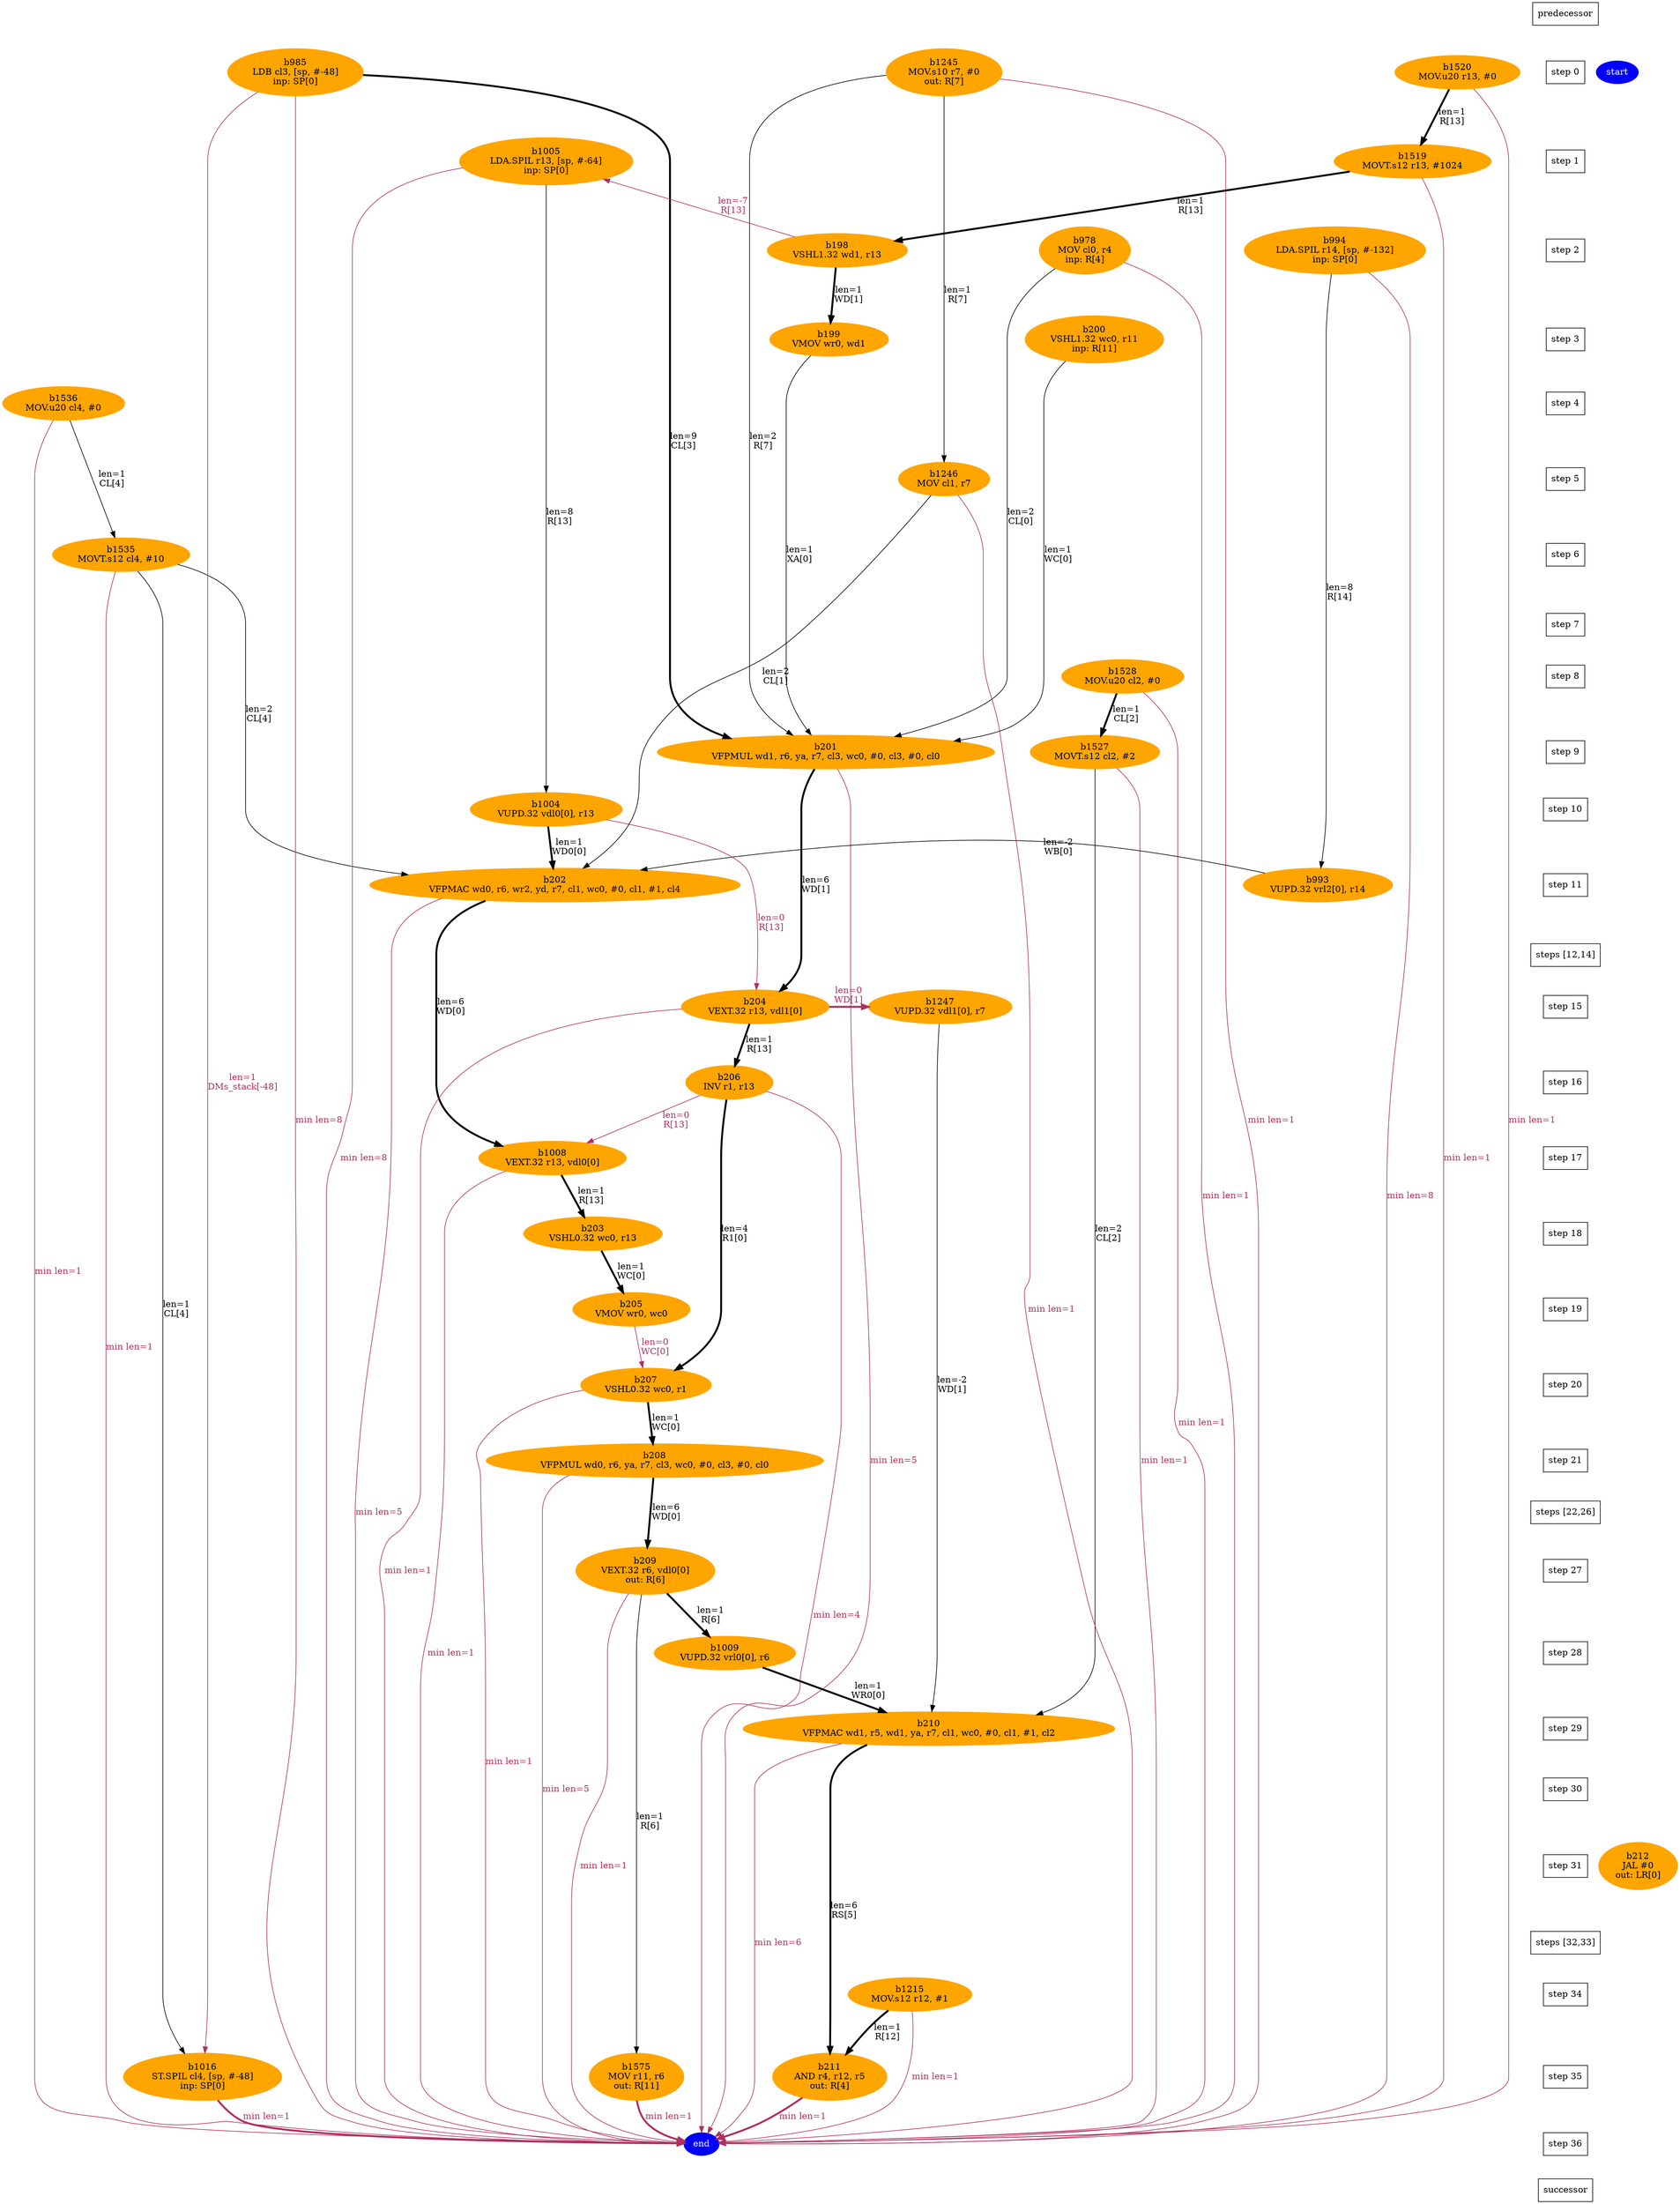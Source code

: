 digraph N {
 b198[color=orange,fontcolor=black,style=filled,label="b198\nVSHL1.32 wd1, r13"];  {rank=same; S2;  b198;}
 b199[color=orange,fontcolor=black,style=filled,label="b199\nVMOV wr0, wd1"];  {rank=same; S3;  b199;}
 b200[color=orange,fontcolor=black,style=filled,label="b200\nVSHL1.32 wc0, r11\ninp: R[11]"];  {rank=same; S3;  b200;}
 b201[color=orange,fontcolor=black,style=filled,label="b201\nVFPMUL wd1, r6, ya, r7, cl3, wc0, #0, cl3, #0, cl0"];  {rank=same; S9;  b201;}
 b202[color=orange,fontcolor=black,style=filled,label="b202\nVFPMAC wd0, r6, wr2, yd, r7, cl1, wc0, #0, cl1, #1, cl4"];  {rank=same; S11;  b202;}
 b203[color=orange,fontcolor=black,style=filled,label="b203\nVSHL0.32 wc0, r13"];  {rank=same; S18;  b203;}
 b204[color=orange,fontcolor=black,style=filled,label="b204\nVEXT.32 r13, vdl1[0]"];  {rank=same; S15;  b204;}
 b205[color=orange,fontcolor=black,style=filled,label="b205\nVMOV wr0, wc0"];  {rank=same; S19;  b205;}
 b206[color=orange,fontcolor=black,style=filled,label="b206\nINV r1, r13"];  {rank=same; S16;  b206;}
 b207[color=orange,fontcolor=black,style=filled,label="b207\nVSHL0.32 wc0, r1"];  {rank=same; S20;  b207;}
 b208[color=orange,fontcolor=black,style=filled,label="b208\nVFPMUL wd0, r6, ya, r7, cl3, wc0, #0, cl3, #0, cl0"];  {rank=same; S21;  b208;}
 b209[color=orange,fontcolor=black,style=filled,label="b209\nVEXT.32 r6, vdl0[0]\nout: R[6]"];  {rank=same; S27;  b209;}
 b210[color=orange,fontcolor=black,style=filled,label="b210\nVFPMAC wd1, r5, wd1, ya, r7, cl1, wc0, #0, cl1, #1, cl2"];  {rank=same; S29;  b210;}
 b212[color=orange,fontcolor=black,style=filled,label="b212\nJAL #0\nout: LR[0]"];  {rank=same; S31;  b212;}
 b1245[color=orange,fontcolor=black,style=filled,label="b1245\nMOV.s10 r7, #0\nout: R[7]"];  {rank=same; S0;  b1245;}
 b1519[color=orange,fontcolor=black,style=filled,label="b1519\nMOVT.s12 r13, #1024"];  {rank=same; S1;  b1519;}
 b1520[color=orange,fontcolor=black,style=filled,label="b1520\nMOV.u20 r13, #0"];  {rank=same; S0;  b1520;}
 b1527[color=orange,fontcolor=black,style=filled,label="b1527\nMOVT.s12 cl2, #2"];  {rank=same; S9;  b1527;}
 b1528[color=orange,fontcolor=black,style=filled,label="b1528\nMOV.u20 cl2, #0"];  {rank=same; S8;  b1528;}
 b1535[color=orange,fontcolor=black,style=filled,label="b1535\nMOVT.s12 cl4, #10"];  {rank=same; S6;  b1535;}
 b1536[color=orange,fontcolor=black,style=filled,label="b1536\nMOV.u20 cl4, #0"];  {rank=same; S4;  b1536;}
 b978[color=orange,fontcolor=black,style=filled,label="b978\nMOV cl0, r4\ninp: R[4]"];  {rank=same; S2;  b978;}
 b985[color=orange,fontcolor=black,style=filled,label="b985\nLDB cl3, [sp, #-48]\ninp: SP[0]"];  {rank=same; S0;  b985;}
 b993[color=orange,fontcolor=black,style=filled,label="b993\nVUPD.32 vrl2[0], r14"];  {rank=same; S11;  b993;}
 b994[color=orange,fontcolor=black,style=filled,label="b994\nLDA.SPIL r14, [sp, #-132]\ninp: SP[0]"];  {rank=same; S2;  b994;}
 b1004[color=orange,fontcolor=black,style=filled,label="b1004\nVUPD.32 vdl0[0], r13"];  {rank=same; S10;  b1004;}
 b1005[color=orange,fontcolor=black,style=filled,label="b1005\nLDA.SPIL r13, [sp, #-64]\ninp: SP[0]"];  {rank=same; S1;  b1005;}
 b1008[color=orange,fontcolor=black,style=filled,label="b1008\nVEXT.32 r13, vdl0[0]"];  {rank=same; S17;  b1008;}
 b1009[color=orange,fontcolor=black,style=filled,label="b1009\nVUPD.32 vrl0[0], r6"];  {rank=same; S28;  b1009;}
 b1246[color=orange,fontcolor=black,style=filled,label="b1246\nMOV cl1, r7"];  {rank=same; S5;  b1246;}
 b1247[color=orange,fontcolor=black,style=filled,label="b1247\nVUPD.32 vdl1[0], r7"];  {rank=same; S15;  b1247;}
 b211[color=orange,fontcolor=black,style=filled,label="b211\nAND r4, r12, r5\nout: R[4]"];  {rank=same; S35;  b211;}
 b1215[color=orange,fontcolor=black,style=filled,label="b1215\nMOV.s12 r12, #1"];  {rank=same; S34;  b1215;}
 b1016[color=orange,fontcolor=black,style=filled,label="b1016\nST.SPIL cl4, [sp, #-48]\ninp: SP[0]"];  {rank=same; S35;  b1016;}
 b1575[color=orange,fontcolor=black,style=filled,label="b1575\nMOV r11, r6\nout: R[11]"];  {rank=same; S35;  b1575;}
 start [color=blue,fontcolor=white,style=filled,label="start"];  {rank=same; S0;  start;}
 end [color=blue,fontcolor=white,style=filled,label="end"];  {rank=same; S36;  end;}
   b1005 -> b198 [color=maroon,fontcolor=maroon,label="len=-7\nR[13]",weight=1000,dir=back];
   b198 -> b199 [color=black,fontcolor=black,penwidth=3,label="len=1\nWD[1]",weight=1000];
   b199 -> b201 [color=black,fontcolor=black,label="len=1\nXA[0]",weight=1000];
   b200 -> b201 [color=black,fontcolor=black,label="len=1\nWC[0]",weight=1000];
   b201 -> b204 [color=black,fontcolor=black,penwidth=3,label="len=6\nWD[1]",weight=1000];
   b201 -> end [color=maroon,fontcolor=maroon,label="min len=5",weight=1000];
   b202 -> b1008 [color=black,fontcolor=black,penwidth=3,label="len=6\nWD[0]",weight=1000];
   b202 -> end [color=maroon,fontcolor=maroon,label="min len=5",weight=1000];
   b203 -> b205 [color=black,fontcolor=black,penwidth=3,label="len=1\nWC[0]",weight=1000];
   b204 -> b1247 [color=maroon,fontcolor=maroon,penwidth=3,label="len=0\nWD[1]",weight=1000];
   b204 -> b206 [color=black,fontcolor=black,penwidth=3,label="len=1\nR[13]",weight=1000];
   b204 -> end [color=maroon,fontcolor=maroon,label="min len=1",weight=1000];
   b205 -> b207 [color=maroon,fontcolor=maroon,label="len=0\nWC[0]",weight=1000];
   b206 -> b1008 [color=maroon,fontcolor=maroon,label="len=0\nR[13]",weight=1000];
   b206 -> b207 [color=black,fontcolor=black,penwidth=3,label="len=4\nR1[0]",weight=1000];
   b206 -> end [color=maroon,fontcolor=maroon,label="min len=4",weight=1000];
   b207 -> b208 [color=black,fontcolor=black,penwidth=3,label="len=1\nWC[0]",weight=1000];
   b207 -> end [color=maroon,fontcolor=maroon,label="min len=1",weight=1000];
   b208 -> b209 [color=black,fontcolor=black,penwidth=3,label="len=6\nWD[0]",weight=1000];
   b208 -> end [color=maroon,fontcolor=maroon,label="min len=5",weight=1000];
   b209 -> b1009 [color=black,fontcolor=black,penwidth=3,label="len=1\nR[6]",weight=1000];
   b209 -> b1575 [color=black,fontcolor=black,label="len=1\nR[6]",weight=1000];
   b209 -> end [color=maroon,fontcolor=maroon,label="min len=1",weight=1000];
   b210 -> b211 [color=black,fontcolor=black,penwidth=3,label="len=6\nRS[5]",weight=1000];
   b210 -> end [color=maroon,fontcolor=maroon,label="min len=6",weight=1000];
   b1245 -> b1246 [color=black,fontcolor=black,label="len=1\nR[7]",weight=1000];
   b1245 -> b201 [color=black,fontcolor=black,label="len=2\nR[7]",weight=1000];
   b1245 -> end [color=maroon,fontcolor=maroon,label="min len=1",weight=1000];
   b1519 -> b198 [color=black,fontcolor=black,penwidth=3,label="len=1\nR[13]",weight=1000];
   b1519 -> end [color=maroon,fontcolor=maroon,label="min len=1",weight=1000];
   b1520 -> b1519 [color=black,fontcolor=black,penwidth=3,label="len=1\nR[13]",weight=1000];
   b1520 -> end [color=maroon,fontcolor=maroon,label="min len=1",weight=1000];
   b1527 -> b210 [color=black,fontcolor=black,label="len=2\nCL[2]",weight=1000];
   b1527 -> end [color=maroon,fontcolor=maroon,label="min len=1",weight=1000];
   b1528 -> b1527 [color=black,fontcolor=black,penwidth=3,label="len=1\nCL[2]",weight=1000];
   b1528 -> end [color=maroon,fontcolor=maroon,label="min len=1",weight=1000];
   b1535 -> b202 [color=black,fontcolor=black,label="len=2\nCL[4]",weight=1000];
   b1535 -> b1016 [color=black,fontcolor=black,label="len=1\nCL[4]",weight=1000];
   b1535 -> end [color=maroon,fontcolor=maroon,label="min len=1",weight=1000];
   b1536 -> b1535 [color=black,fontcolor=black,label="len=1\nCL[4]",weight=1000];
   b1536 -> end [color=maroon,fontcolor=maroon,label="min len=1",weight=1000];
   b978 -> b201 [color=black,fontcolor=black,label="len=2\nCL[0]",weight=1000];
   b978 -> end [color=maroon,fontcolor=maroon,label="min len=1",weight=1000];
   b985 -> b201 [color=black,fontcolor=black,penwidth=3,label="len=9\nCL[3]",weight=1000];
   b985 -> b1016 [color=maroon,fontcolor=maroon,label="len=1\nDMs_stack[-48]",weight=1000];
   b985 -> end [color=maroon,fontcolor=maroon,label="min len=8",weight=1000];
   b993 -> b202 [color=black,fontcolor=black,label="len=-2\nWB[0]",weight=1000];
   b994 -> b993 [color=black,fontcolor=black,label="len=8\nR[14]",weight=1000];
   b994 -> end [color=maroon,fontcolor=maroon,label="min len=8",weight=1000];
   b1004 -> b204 [color=maroon,fontcolor=maroon,label="len=0\nR[13]",weight=1000];
   b1004 -> b202 [color=black,fontcolor=black,penwidth=3,label="len=1\nWD0[0]",weight=1000];
   b1005 -> b1004 [color=black,fontcolor=black,label="len=8\nR[13]",weight=1000];
   b1005 -> end [color=maroon,fontcolor=maroon,label="min len=8",weight=1000];
   b1008 -> b203 [color=black,fontcolor=black,penwidth=3,label="len=1\nR[13]",weight=1000];
   b1008 -> end [color=maroon,fontcolor=maroon,label="min len=1",weight=1000];
   b1009 -> b210 [color=black,fontcolor=black,penwidth=3,label="len=1\nWR0[0]",weight=1000];
   b1246 -> b202 [color=black,fontcolor=black,label="len=2\nCL[1]",weight=1000];
   b1246 -> end [color=maroon,fontcolor=maroon,label="min len=1",weight=1000];
   b1247 -> b210 [color=black,fontcolor=black,label="len=-2\nWD[1]",weight=1000];
   b211 -> end [color=maroon,fontcolor=maroon,penwidth=3,label="min len=1",weight=1000];
   b1215 -> b211 [color=black,fontcolor=black,penwidth=3,label="len=1\nR[12]",weight=1000];
   b1215 -> end [color=maroon,fontcolor=maroon,label="min len=1",weight=1000];
   b1016 -> end [color=maroon,fontcolor=maroon,penwidth=3,label="min len=1",weight=1000];
   b1575 -> end [color=maroon,fontcolor=maroon,penwidth=3,label="min len=1",weight=1000];
  Sm1 [label="predecessor",shape=box];
  S0 [label="step 0",shape=box];
  Sm1 -> S0[style=invis,weight=9000];
  S1 [label="step 1",shape=box];
  S0 -> S1[style=invis,weight=9000];
  S2 [label="step 2",shape=box];
  S1 -> S2[style=invis,weight=9000];
  S3 [label="step 3",shape=box];
  S2 -> S3[style=invis,weight=9000];
  S4 [label="step 4",shape=box];
  S3 -> S4[style=invis,weight=9000];
  S5 [label="step 5",shape=box];
  S4 -> S5[style=invis,weight=9000];
  S6 [label="step 6",shape=box];
  S5 -> S6[style=invis,weight=9000];
  S7 [label="step 7",shape=box];
  S6 -> S7[style=invis,weight=9000];
  S8 [label="step 8",shape=box];
  S7 -> S8[style=invis,weight=9000];
  S9 [label="step 9",shape=box];
  S8 -> S9[style=invis,weight=9000];
  S10 [label="step 10",shape=box];
  S9 -> S10[style=invis,weight=9000];
  S11 [label="step 11",shape=box];
  S10 -> S11[style=invis,weight=9000];
  S12_S14 [label="steps [12,14]",shape=box];
  S11 -> S12_S14[style=invis,weight=9000];
  S15 [label="step 15",shape=box];
  S12_S14 -> S15[style=invis,weight=9000];
  S16 [label="step 16",shape=box];
  S15 -> S16[style=invis,weight=9000];
  S17 [label="step 17",shape=box];
  S16 -> S17[style=invis,weight=9000];
  S18 [label="step 18",shape=box];
  S17 -> S18[style=invis,weight=9000];
  S19 [label="step 19",shape=box];
  S18 -> S19[style=invis,weight=9000];
  S20 [label="step 20",shape=box];
  S19 -> S20[style=invis,weight=9000];
  S21 [label="step 21",shape=box];
  S20 -> S21[style=invis,weight=9000];
  S22_S26 [label="steps [22,26]",shape=box];
  S21 -> S22_S26[style=invis,weight=9000];
  S27 [label="step 27",shape=box];
  S22_S26 -> S27[style=invis,weight=9000];
  S28 [label="step 28",shape=box];
  S27 -> S28[style=invis,weight=9000];
  S29 [label="step 29",shape=box];
  S28 -> S29[style=invis,weight=9000];
  S30 [label="step 30",shape=box];
  S29 -> S30[style=invis,weight=9000];
  S31 [label="step 31",shape=box];
  S30 -> S31[style=invis,weight=9000];
  S32_S33 [label="steps [32,33]",shape=box];
  S31 -> S32_S33[style=invis,weight=9000];
  S34 [label="step 34",shape=box];
  S32_S33 -> S34[style=invis,weight=9000];
  S35 [label="step 35",shape=box];
  S34 -> S35[style=invis,weight=9000];
  S36 [label="step 36",shape=box];
  S35 -> S36[style=invis,weight=9000];
  S37 [label="successor",shape=box];
  S36 -> S37[style=invis,weight=9000];
}
